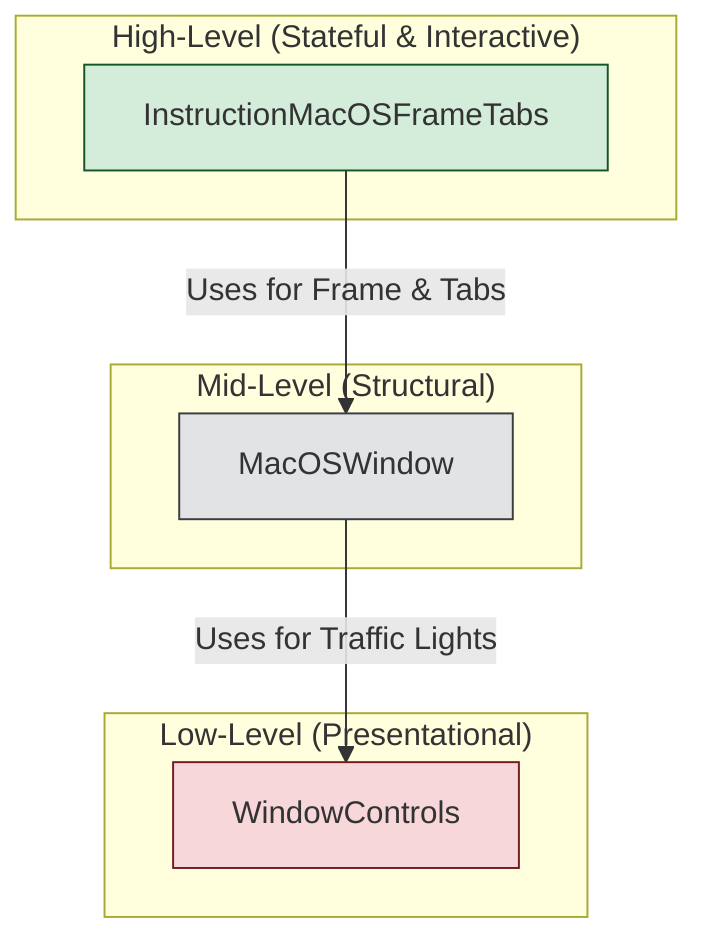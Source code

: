 graph TD
    subgraph "High-Level (Stateful & Interactive)"
        A[InstructionMacOSFrameTabs]
    end

    subgraph "Mid-Level (Structural)"
        B[MacOSWindow]
    end

    subgraph "Low-Level (Presentational)"
        C[WindowControls]
    end

    A -- "Uses for Frame & Tabs" --> B
    B -- "Uses for Traffic Lights" --> C

    style A fill:#d4edda,stroke:#155724
    style B fill:#e2e3e5,stroke:#383d41
    style C fill:#f8d7da,stroke:#721c24